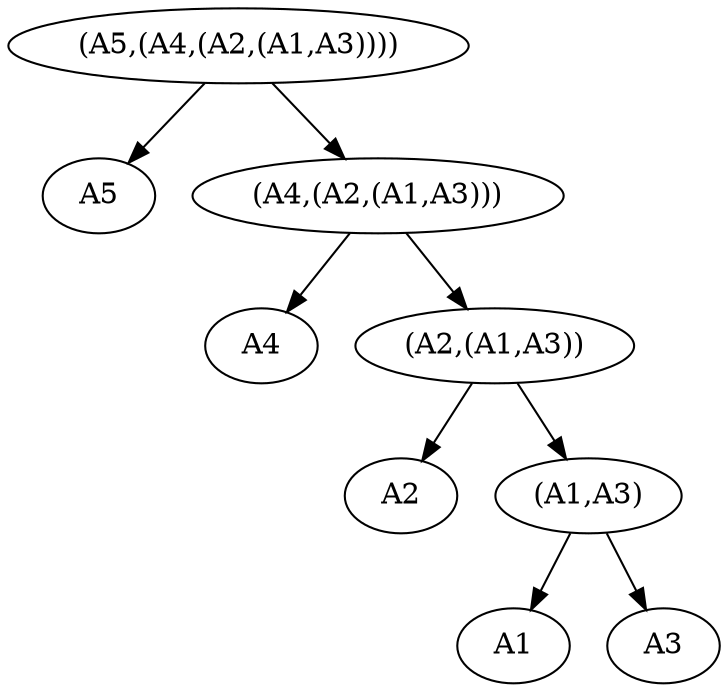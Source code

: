 digraph Tree {
"(A5,(A4,(A2,(A1,A3))))" -> "A5";
"(A5,(A4,(A2,(A1,A3))))" -> "(A4,(A2,(A1,A3)))";
"(A4,(A2,(A1,A3)))" -> "A4";
"(A4,(A2,(A1,A3)))" -> "(A2,(A1,A3))";
"(A2,(A1,A3))" -> "A2";
"(A2,(A1,A3))" -> "(A1,A3)";
"(A1,A3)" -> "A1";
"(A1,A3)" -> "A3";
}
